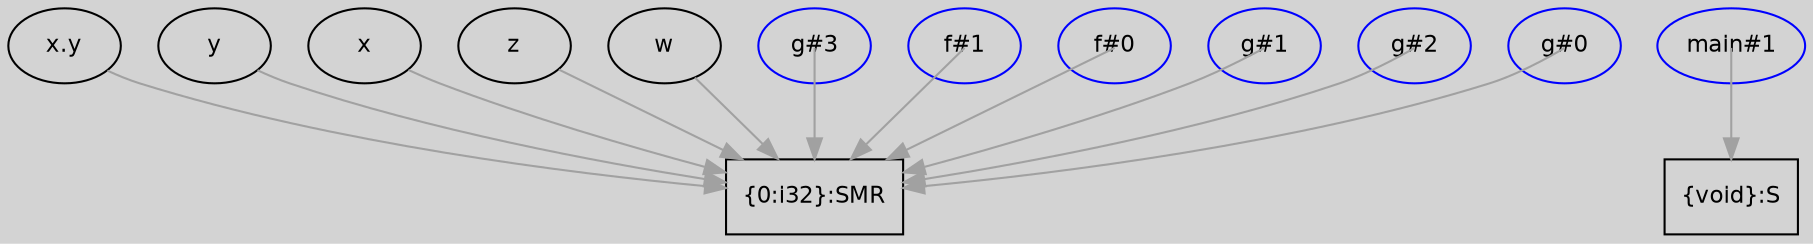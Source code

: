 digraph unnamed {
	graph [center=true, ratio=true, bgcolor=lightgray, fontname=Helvetica];
	node  [fontname=Helvetica, fontsize=11];

	Node0x7f947a40c0d0 [shape=record,label="{\{0:i32\}:SMR}"];
	Node0x7f947a40c490 [shape=record,label="{\{void\}:S}"];
	Node0x7f947a409c68[  label ="x.y"];
	Node0x7f947a409c68 -> Node0x7f947a40c0d0[arrowtail=tee,color=gray63];
	Node0x7f947a4099f8[  label ="y"];
	Node0x7f947a4099f8 -> Node0x7f947a40c0d0[arrowtail=tee,color=gray63];
	Node0x7f947a409988[  label ="x"];
	Node0x7f947a409988 -> Node0x7f947a40c0d0[arrowtail=tee,color=gray63];
	Node0x7f947a409ad8[  label ="z"];
	Node0x7f947a409ad8 -> Node0x7f947a40c0d0[arrowtail=tee,color=gray63];
	Node0x7f947a409a68[  label ="w"];
	Node0x7f947a409a68 -> Node0x7f947a40c0d0[arrowtail=tee,color=gray63];
	Node0x7f947a409420[ color=blue, label ="g#3"];
	Node0x7f947a409420 -> Node0x7f947a40c0d0[tailclip=false,color=gray63];
	Node0x7f947a409820[ color=blue, label ="main#1"];
	Node0x7f947a409820 -> Node0x7f947a40c490[tailclip=false,color=gray63];
	Node0x7f947a407580[ color=blue, label ="f#1"];
	Node0x7f947a407580 -> Node0x7f947a40c0d0[tailclip=false,color=gray63];
	Node0x7f947a407540[ color=blue, label ="f#0"];
	Node0x7f947a407540 -> Node0x7f947a40c0d0[tailclip=false,color=gray63];
	Node0x7f947a4093a0[ color=blue, label ="g#1"];
	Node0x7f947a4093a0 -> Node0x7f947a40c0d0[tailclip=false,color=gray63];
	Node0x7f947a4093e0[ color=blue, label ="g#2"];
	Node0x7f947a4093e0 -> Node0x7f947a40c0d0[tailclip=false,color=gray63];
	Node0x7f947a409360[ color=blue, label ="g#0"];
	Node0x7f947a409360 -> Node0x7f947a40c0d0[tailclip=false,color=gray63];
}
